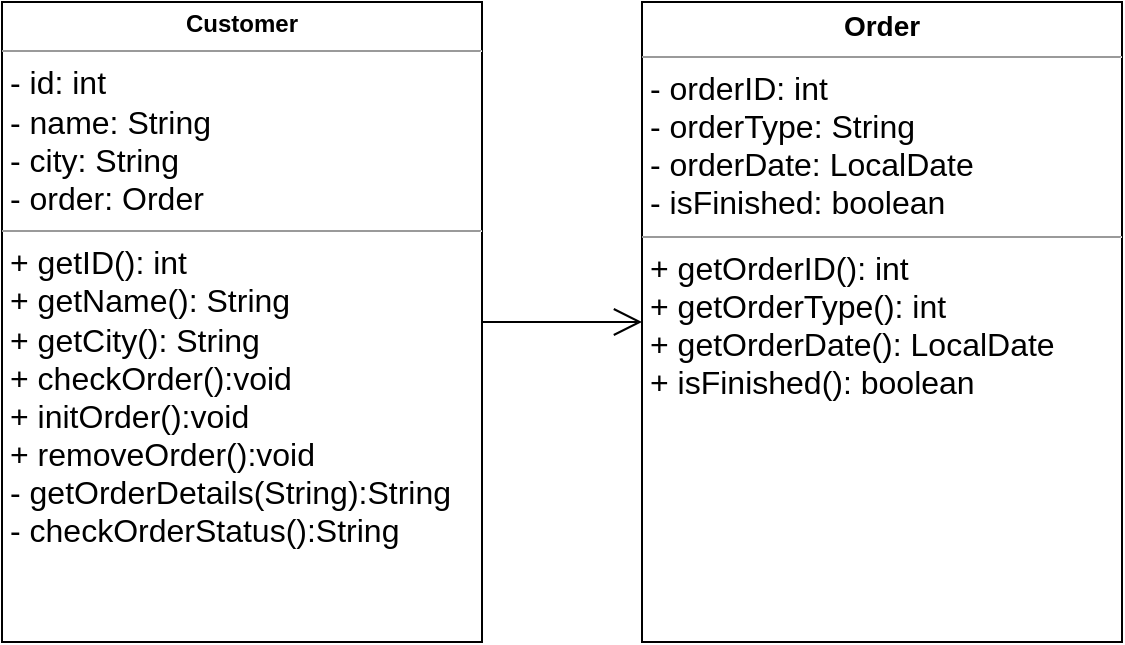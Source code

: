 <mxfile>
    <diagram id="yUIq9OjsWsYa8B09KO9P" name="assoziation_1">
        <mxGraphModel dx="347" dy="464" grid="1" gridSize="10" guides="1" tooltips="1" connect="1" arrows="1" fold="1" page="1" pageScale="1" pageWidth="827" pageHeight="1169" math="0" shadow="0">
            <root>
                <mxCell id="0"/>
                <mxCell id="1" parent="0"/>
                <mxCell id="2" value="&lt;p style=&quot;margin: 0px ; margin-top: 4px ; text-align: center&quot;&gt;&lt;font style=&quot;font-size: 12px&quot;&gt;&lt;b&gt;Customer&lt;/b&gt;&lt;/font&gt;&lt;/p&gt;&lt;hr size=&quot;1&quot;&gt;&lt;p style=&quot;margin: 0px ; margin-left: 4px&quot;&gt;&lt;font size=&quot;3&quot;&gt;- id: int&lt;/font&gt;&lt;/p&gt;&lt;p style=&quot;margin: 0px ; margin-left: 4px&quot;&gt;&lt;font size=&quot;3&quot;&gt;- name: String&lt;br&gt;&lt;/font&gt;&lt;/p&gt;&lt;p style=&quot;margin: 0px ; margin-left: 4px&quot;&gt;&lt;font size=&quot;3&quot;&gt;- city: String&lt;br&gt;&lt;/font&gt;&lt;/p&gt;&lt;p style=&quot;margin: 0px ; margin-left: 4px&quot;&gt;&lt;font size=&quot;3&quot;&gt;- order: Order&lt;/font&gt;&lt;/p&gt;&lt;hr size=&quot;1&quot;&gt;&lt;p style=&quot;margin: 0px ; margin-left: 4px&quot;&gt;&lt;font size=&quot;3&quot;&gt;+ getID&lt;/font&gt;&lt;span style=&quot;font-size: medium&quot;&gt;(): int&lt;/span&gt;&lt;/p&gt;&lt;p style=&quot;margin: 0px ; margin-left: 4px&quot;&gt;&lt;font size=&quot;3&quot;&gt;+ getName(): String&lt;br&gt;&lt;/font&gt;&lt;/p&gt;&lt;p style=&quot;margin: 0px ; margin-left: 4px&quot;&gt;&lt;font size=&quot;3&quot;&gt;+ getCity(): String&lt;br&gt;&lt;/font&gt;&lt;/p&gt;&lt;p style=&quot;margin: 0px ; margin-left: 4px&quot;&gt;&lt;font size=&quot;3&quot;&gt;+ checkOrder():void&lt;/font&gt;&lt;/p&gt;&lt;p style=&quot;margin: 0px ; margin-left: 4px&quot;&gt;&lt;font size=&quot;3&quot;&gt;+ initOrder():void&lt;br&gt;&lt;/font&gt;&lt;/p&gt;&lt;p style=&quot;margin: 0px ; margin-left: 4px&quot;&gt;&lt;span style=&quot;font-size: medium&quot;&gt;+ removeOrder():void&lt;/span&gt;&lt;font size=&quot;3&quot;&gt;&lt;br&gt;&lt;/font&gt;&lt;/p&gt;&lt;p style=&quot;margin: 0px ; margin-left: 4px&quot;&gt;&lt;span style=&quot;font-size: medium&quot;&gt;- getOrderDetails(String):String&lt;/span&gt;&lt;br&gt;&lt;/p&gt;&lt;p style=&quot;margin: 0px ; margin-left: 4px&quot;&gt;&lt;span style=&quot;font-size: medium&quot;&gt;- checkOrderStatus():String&lt;/span&gt;&lt;span style=&quot;font-size: medium&quot;&gt;&lt;br&gt;&lt;/span&gt;&lt;/p&gt;&lt;p style=&quot;margin: 0px ; margin-left: 4px&quot;&gt;&lt;br&gt;&lt;/p&gt;" style="verticalAlign=top;align=left;overflow=fill;fontSize=12;fontFamily=Helvetica;html=1;" parent="1" vertex="1">
                    <mxGeometry x="80" y="200" width="240" height="320" as="geometry"/>
                </mxCell>
                <mxCell id="4" value="&lt;p style=&quot;margin: 0px ; margin-top: 4px ; text-align: center&quot;&gt;&lt;b&gt;&lt;font style=&quot;font-size: 14px&quot;&gt;Order&lt;/font&gt;&lt;/b&gt;&lt;/p&gt;&lt;hr size=&quot;1&quot;&gt;&lt;p style=&quot;margin: 0px ; margin-left: 4px&quot;&gt;&lt;font size=&quot;3&quot;&gt;- orderID: int&lt;/font&gt;&lt;/p&gt;&lt;p style=&quot;margin: 0px ; margin-left: 4px&quot;&gt;&lt;font size=&quot;3&quot;&gt;- orderType: String&lt;br&gt;&lt;/font&gt;&lt;/p&gt;&lt;p style=&quot;margin: 0px ; margin-left: 4px&quot;&gt;&lt;font size=&quot;3&quot;&gt;- orderDate: LocalDate&lt;br&gt;&lt;/font&gt;&lt;/p&gt;&lt;p style=&quot;margin: 0px ; margin-left: 4px&quot;&gt;&lt;font size=&quot;3&quot;&gt;- isFinished: boolean&lt;/font&gt;&lt;/p&gt;&lt;hr size=&quot;1&quot;&gt;&lt;p style=&quot;margin: 0px ; margin-left: 4px&quot;&gt;&lt;font size=&quot;3&quot;&gt;+ getOrderID(): int&lt;/font&gt;&lt;/p&gt;&lt;p style=&quot;margin: 0px ; margin-left: 4px&quot;&gt;&lt;font size=&quot;3&quot;&gt;+ getOrderType&lt;/font&gt;&lt;font size=&quot;3&quot;&gt;(): int&lt;br&gt;&lt;/font&gt;&lt;/p&gt;&lt;p style=&quot;margin: 0px ; margin-left: 4px&quot;&gt;&lt;font size=&quot;3&quot;&gt;+ getOrderDate(): LocalDate&lt;/font&gt;&lt;/p&gt;&lt;p style=&quot;margin: 0px ; margin-left: 4px&quot;&gt;&lt;font size=&quot;3&quot;&gt;+ isFinished(): boolean&lt;br&gt;&lt;/font&gt;&lt;/p&gt;&lt;p style=&quot;margin: 0px ; margin-left: 4px&quot;&gt;&lt;font size=&quot;3&quot;&gt;&lt;br&gt;&lt;/font&gt;&lt;/p&gt;&lt;p style=&quot;margin: 0px ; margin-left: 4px&quot;&gt;&lt;font size=&quot;3&quot;&gt;&lt;br&gt;&lt;/font&gt;&lt;/p&gt;&lt;p style=&quot;margin: 0px ; margin-left: 4px&quot;&gt;&lt;br&gt;&lt;/p&gt;&lt;p style=&quot;margin: 0px ; margin-left: 4px&quot;&gt;&lt;br&gt;&lt;/p&gt;&lt;p style=&quot;margin: 0px ; margin-left: 4px&quot;&gt;&lt;br&gt;&lt;/p&gt;" style="verticalAlign=top;align=left;overflow=fill;fontSize=12;fontFamily=Helvetica;html=1;" parent="1" vertex="1">
                    <mxGeometry x="400" y="200" width="240" height="320" as="geometry"/>
                </mxCell>
                <mxCell id="-NN135ioDv2Z1J7H-tD2-10" value="" style="endArrow=open;endFill=1;endSize=12;html=1;exitX=1;exitY=0.5;exitDx=0;exitDy=0;entryX=0;entryY=0.5;entryDx=0;entryDy=0;" parent="1" source="2" target="4" edge="1">
                    <mxGeometry width="160" relative="1" as="geometry">
                        <mxPoint x="310" y="370" as="sourcePoint"/>
                        <mxPoint x="410" y="370" as="targetPoint"/>
                    </mxGeometry>
                </mxCell>
            </root>
        </mxGraphModel>
    </diagram>
    <diagram name="assoziation_2" id="EnoxM54BfcayD7q199p8">
        <mxGraphModel dx="603" dy="464" grid="1" gridSize="10" guides="1" tooltips="1" connect="1" arrows="1" fold="1" page="1" pageScale="1" pageWidth="827" pageHeight="1169" math="0" shadow="0">
            <root>
                <mxCell id="UkVyv8-aow0fDE7tGKM6-0"/>
                <mxCell id="UkVyv8-aow0fDE7tGKM6-1" parent="UkVyv8-aow0fDE7tGKM6-0"/>
                <mxCell id="UkVyv8-aow0fDE7tGKM6-2" value="&lt;p style=&quot;margin: 0px ; margin-top: 4px ; text-align: center&quot;&gt;&lt;font style=&quot;font-size: 12px&quot;&gt;&lt;b&gt;Customer&lt;/b&gt;&lt;/font&gt;&lt;/p&gt;&lt;hr size=&quot;1&quot;&gt;&lt;p style=&quot;margin: 0px ; margin-left: 4px&quot;&gt;&lt;font size=&quot;3&quot;&gt;- id: int&lt;/font&gt;&lt;/p&gt;&lt;p style=&quot;margin: 0px ; margin-left: 4px&quot;&gt;&lt;font size=&quot;3&quot;&gt;- name: String&lt;br&gt;&lt;/font&gt;&lt;/p&gt;&lt;p style=&quot;margin: 0px ; margin-left: 4px&quot;&gt;&lt;font size=&quot;3&quot;&gt;- city: String&lt;br&gt;&lt;/font&gt;&lt;/p&gt;&lt;p style=&quot;margin: 0px ; margin-left: 4px&quot;&gt;&lt;font size=&quot;3&quot;&gt;- order: Order&lt;/font&gt;&lt;/p&gt;&lt;hr size=&quot;1&quot;&gt;&lt;p style=&quot;margin: 0px 0px 0px 4px&quot;&gt;&lt;font size=&quot;3&quot;&gt;+ getID&lt;/font&gt;&lt;span style=&quot;font-size: medium&quot;&gt;(): int&lt;/span&gt;&lt;/p&gt;&lt;p style=&quot;margin: 0px 0px 0px 4px&quot;&gt;&lt;font size=&quot;3&quot;&gt;+ getName(): String&lt;br&gt;&lt;/font&gt;&lt;/p&gt;&lt;p style=&quot;margin: 0px 0px 0px 4px&quot;&gt;&lt;font size=&quot;3&quot;&gt;+ getCity(): String&lt;br&gt;&lt;/font&gt;&lt;/p&gt;&lt;p style=&quot;margin: 0px 0px 0px 4px&quot;&gt;&lt;font size=&quot;3&quot;&gt;+ checkOrder():void&lt;/font&gt;&lt;/p&gt;&lt;p style=&quot;margin: 0px 0px 0px 4px&quot;&gt;&lt;font size=&quot;3&quot;&gt;+ initOrder():void&lt;br&gt;&lt;/font&gt;&lt;/p&gt;&lt;p style=&quot;margin: 0px 0px 0px 4px&quot;&gt;&lt;span style=&quot;font-size: medium&quot;&gt;+ removeOrder():void&lt;/span&gt;&lt;font size=&quot;3&quot;&gt;&lt;br&gt;&lt;/font&gt;&lt;/p&gt;&lt;p style=&quot;margin: 0px 0px 0px 4px&quot;&gt;&lt;span style=&quot;font-size: medium&quot;&gt;- getOrderDetails(String):String&lt;/span&gt;&lt;br&gt;&lt;/p&gt;&lt;p style=&quot;margin: 0px 0px 0px 4px&quot;&gt;&lt;span style=&quot;font-size: medium&quot;&gt;- checkOrderStatus():String&lt;/span&gt;&lt;/p&gt;&lt;p style=&quot;margin: 0px ; margin-left: 4px&quot;&gt;&lt;br&gt;&lt;/p&gt;" style="verticalAlign=top;align=left;overflow=fill;fontSize=12;fontFamily=Helvetica;html=1;" parent="UkVyv8-aow0fDE7tGKM6-1" vertex="1">
                    <mxGeometry x="80" y="200" width="240" height="320" as="geometry"/>
                </mxCell>
                <mxCell id="UkVyv8-aow0fDE7tGKM6-3" value="&lt;p style=&quot;margin: 0px ; margin-top: 4px ; text-align: center&quot;&gt;&lt;b&gt;&lt;font style=&quot;font-size: 14px&quot;&gt;Order&lt;/font&gt;&lt;/b&gt;&lt;/p&gt;&lt;hr size=&quot;1&quot;&gt;&lt;p style=&quot;margin: 0px ; margin-left: 4px&quot;&gt;&lt;font size=&quot;3&quot;&gt;- orderID: int&lt;/font&gt;&lt;/p&gt;&lt;p style=&quot;margin: 0px ; margin-left: 4px&quot;&gt;&lt;font size=&quot;3&quot;&gt;- orderType: String&lt;br&gt;&lt;/font&gt;&lt;/p&gt;&lt;p style=&quot;margin: 0px ; margin-left: 4px&quot;&gt;&lt;font size=&quot;3&quot;&gt;- orderDate: LocalDate&lt;br&gt;&lt;/font&gt;&lt;/p&gt;&lt;p style=&quot;margin: 0px ; margin-left: 4px&quot;&gt;&lt;font size=&quot;3&quot;&gt;- isFinished: boolean&lt;/font&gt;&lt;/p&gt;&lt;p style=&quot;margin: 0px ; margin-left: 4px&quot;&gt;&lt;font size=&quot;3&quot;&gt;- timer: Timer&lt;/font&gt;&lt;/p&gt;&lt;hr size=&quot;1&quot;&gt;&lt;p style=&quot;margin: 0px ; margin-left: 4px&quot;&gt;&lt;font size=&quot;3&quot;&gt;+ getOrderID(): int&lt;/font&gt;&lt;/p&gt;&lt;p style=&quot;margin: 0px ; margin-left: 4px&quot;&gt;&lt;font size=&quot;3&quot;&gt;+ getOrderType&lt;/font&gt;&lt;font size=&quot;3&quot;&gt;(): int&lt;br&gt;&lt;/font&gt;&lt;/p&gt;&lt;p style=&quot;margin: 0px ; margin-left: 4px&quot;&gt;&lt;font size=&quot;3&quot;&gt;+ getOrderDate(): LocalDate&lt;/font&gt;&lt;/p&gt;&lt;p style=&quot;margin: 0px ; margin-left: 4px&quot;&gt;&lt;font size=&quot;3&quot;&gt;+ isFinished(): boolean&lt;br&gt;&lt;/font&gt;&lt;/p&gt;&lt;p style=&quot;margin: 0px ; margin-left: 4px&quot;&gt;&lt;font size=&quot;3&quot;&gt;- finishOrder(): void&lt;/font&gt;&lt;/p&gt;&lt;p style=&quot;margin: 0px ; margin-left: 4px&quot;&gt;&lt;font size=&quot;3&quot;&gt;- startTimer(): void&lt;/font&gt;&lt;/p&gt;&lt;p style=&quot;margin: 0px ; margin-left: 4px&quot;&gt;&lt;font size=&quot;3&quot;&gt;&lt;br&gt;&lt;/font&gt;&lt;/p&gt;&lt;p style=&quot;margin: 0px ; margin-left: 4px&quot;&gt;&lt;br&gt;&lt;/p&gt;&lt;p style=&quot;margin: 0px ; margin-left: 4px&quot;&gt;&lt;font size=&quot;3&quot;&gt;&lt;br&gt;&lt;/font&gt;&lt;/p&gt;&lt;p style=&quot;margin: 0px ; margin-left: 4px&quot;&gt;&lt;font size=&quot;3&quot;&gt;&lt;br&gt;&lt;/font&gt;&lt;/p&gt;&lt;p style=&quot;margin: 0px ; margin-left: 4px&quot;&gt;&lt;br&gt;&lt;/p&gt;&lt;p style=&quot;margin: 0px ; margin-left: 4px&quot;&gt;&lt;br&gt;&lt;/p&gt;&lt;p style=&quot;margin: 0px ; margin-left: 4px&quot;&gt;&lt;br&gt;&lt;/p&gt;" style="verticalAlign=top;align=left;overflow=fill;fontSize=12;fontFamily=Helvetica;html=1;" parent="UkVyv8-aow0fDE7tGKM6-1" vertex="1">
                    <mxGeometry x="400" y="200" width="240" height="320" as="geometry"/>
                </mxCell>
                <mxCell id="m3SlFZTbt4nwbcJ_x8Hj-0" value="" style="endArrow=open;endFill=1;endSize=12;html=1;entryX=0;entryY=0.5;entryDx=0;entryDy=0;" parent="UkVyv8-aow0fDE7tGKM6-1" edge="1">
                    <mxGeometry width="160" relative="1" as="geometry">
                        <mxPoint x="320" y="360" as="sourcePoint"/>
                        <mxPoint x="400" y="360" as="targetPoint"/>
                    </mxGeometry>
                </mxCell>
            </root>
        </mxGraphModel>
    </diagram>
    <diagram name="assoziation_3" id="RKmwS_RyS6hoJ0lS25VG">
        <mxGraphModel dx="603" dy="464" grid="1" gridSize="10" guides="1" tooltips="1" connect="1" arrows="1" fold="1" page="1" pageScale="1" pageWidth="827" pageHeight="1169" math="0" shadow="0">
            <root>
                <mxCell id="0XYWD5wwnoSaix6HuJIi-0"/>
                <mxCell id="0XYWD5wwnoSaix6HuJIi-1" parent="0XYWD5wwnoSaix6HuJIi-0"/>
                <mxCell id="0XYWD5wwnoSaix6HuJIi-2" value="&lt;p style=&quot;margin: 0px ; margin-top: 4px ; text-align: center&quot;&gt;&lt;font style=&quot;font-size: 12px&quot;&gt;&lt;b&gt;Customer&lt;/b&gt;&lt;/font&gt;&lt;/p&gt;&lt;hr size=&quot;1&quot;&gt;&lt;p style=&quot;margin: 0px ; margin-left: 4px&quot;&gt;&lt;font size=&quot;3&quot;&gt;- id: int&lt;/font&gt;&lt;/p&gt;&lt;p style=&quot;margin: 0px ; margin-left: 4px&quot;&gt;&lt;font size=&quot;3&quot;&gt;- name: String&lt;br&gt;&lt;/font&gt;&lt;/p&gt;&lt;p style=&quot;margin: 0px ; margin-left: 4px&quot;&gt;&lt;font size=&quot;3&quot;&gt;- city: String&lt;br&gt;&lt;/font&gt;&lt;/p&gt;&lt;p style=&quot;margin: 0px ; margin-left: 4px&quot;&gt;&lt;font size=&quot;3&quot;&gt;- order: Order&lt;/font&gt;&lt;/p&gt;&lt;hr size=&quot;1&quot;&gt;&lt;p style=&quot;margin: 0px 0px 0px 4px&quot;&gt;&lt;font size=&quot;3&quot;&gt;+ getID&lt;/font&gt;&lt;span style=&quot;font-size: medium&quot;&gt;(): int&lt;/span&gt;&lt;/p&gt;&lt;p style=&quot;margin: 0px 0px 0px 4px&quot;&gt;&lt;font size=&quot;3&quot;&gt;+ getName(): String&lt;br&gt;&lt;/font&gt;&lt;/p&gt;&lt;p style=&quot;margin: 0px 0px 0px 4px&quot;&gt;&lt;font size=&quot;3&quot;&gt;+ getCity(): String&lt;br&gt;&lt;/font&gt;&lt;/p&gt;&lt;p style=&quot;margin: 0px 0px 0px 4px&quot;&gt;&lt;font size=&quot;3&quot;&gt;+ checkOrder():void&lt;/font&gt;&lt;/p&gt;&lt;p style=&quot;margin: 0px 0px 0px 4px&quot;&gt;&lt;font size=&quot;3&quot;&gt;+ initOrder():void&lt;br&gt;&lt;/font&gt;&lt;/p&gt;&lt;p style=&quot;margin: 0px 0px 0px 4px&quot;&gt;&lt;span style=&quot;font-size: medium&quot;&gt;+ removeOrder():void&lt;/span&gt;&lt;font size=&quot;3&quot;&gt;&lt;br&gt;&lt;/font&gt;&lt;/p&gt;&lt;p style=&quot;margin: 0px 0px 0px 4px&quot;&gt;&lt;span style=&quot;font-size: medium&quot;&gt;- getOrderDetails(String):String&lt;/span&gt;&lt;br&gt;&lt;/p&gt;&lt;p style=&quot;margin: 0px 0px 0px 4px&quot;&gt;&lt;span style=&quot;font-size: medium&quot;&gt;- checkOrderStatus():String&lt;/span&gt;&lt;/p&gt;&lt;p style=&quot;margin: 0px 0px 0px 4px&quot;&gt;&lt;span style=&quot;font-size: medium&quot;&gt;+ actOnOrderFinished():void&lt;/span&gt;&lt;/p&gt;&lt;p style=&quot;margin: 0px ; margin-left: 4px&quot;&gt;&lt;br&gt;&lt;/p&gt;" style="verticalAlign=top;align=left;overflow=fill;fontSize=12;fontFamily=Helvetica;html=1;" parent="0XYWD5wwnoSaix6HuJIi-1" vertex="1">
                    <mxGeometry x="80" y="200" width="240" height="320" as="geometry"/>
                </mxCell>
                <mxCell id="0XYWD5wwnoSaix6HuJIi-3" value="&lt;p style=&quot;margin: 0px ; margin-top: 4px ; text-align: center&quot;&gt;&lt;b&gt;&lt;font style=&quot;font-size: 14px&quot;&gt;Order&lt;/font&gt;&lt;/b&gt;&lt;/p&gt;&lt;hr size=&quot;1&quot;&gt;&lt;p style=&quot;margin: 0px ; margin-left: 4px&quot;&gt;&lt;font size=&quot;3&quot;&gt;- orderID: int&lt;/font&gt;&lt;/p&gt;&lt;p style=&quot;margin: 0px ; margin-left: 4px&quot;&gt;&lt;font size=&quot;3&quot;&gt;- orderType: String&lt;br&gt;&lt;/font&gt;&lt;/p&gt;&lt;p style=&quot;margin: 0px ; margin-left: 4px&quot;&gt;&lt;font size=&quot;3&quot;&gt;- orderDate: LocalDate&lt;br&gt;&lt;/font&gt;&lt;/p&gt;&lt;p style=&quot;margin: 0px ; margin-left: 4px&quot;&gt;&lt;font size=&quot;3&quot;&gt;- isFinished: boolean&lt;/font&gt;&lt;/p&gt;&lt;p style=&quot;margin: 0px ; margin-left: 4px&quot;&gt;&lt;font size=&quot;3&quot;&gt;- timer: Timer&lt;/font&gt;&lt;/p&gt;&lt;p style=&quot;margin: 0px ; margin-left: 4px&quot;&gt;&lt;font size=&quot;3&quot;&gt;- customer: Customer&lt;/font&gt;&lt;/p&gt;&lt;hr size=&quot;1&quot;&gt;&lt;p style=&quot;margin: 0px ; margin-left: 4px&quot;&gt;&lt;font size=&quot;3&quot;&gt;+ getOrderID(): int&lt;/font&gt;&lt;/p&gt;&lt;p style=&quot;margin: 0px ; margin-left: 4px&quot;&gt;&lt;font size=&quot;3&quot;&gt;+ getOrderType&lt;/font&gt;&lt;font size=&quot;3&quot;&gt;(): int&lt;br&gt;&lt;/font&gt;&lt;/p&gt;&lt;p style=&quot;margin: 0px ; margin-left: 4px&quot;&gt;&lt;font size=&quot;3&quot;&gt;+ getOrderDate(): LocalDate&lt;/font&gt;&lt;/p&gt;&lt;p style=&quot;margin: 0px ; margin-left: 4px&quot;&gt;&lt;font size=&quot;3&quot;&gt;+ isFinished(): boolean&lt;br&gt;&lt;/font&gt;&lt;/p&gt;&lt;p style=&quot;margin: 0px ; margin-left: 4px&quot;&gt;&lt;font size=&quot;3&quot;&gt;- finishOrder(): void&lt;/font&gt;&lt;/p&gt;&lt;p style=&quot;margin: 0px ; margin-left: 4px&quot;&gt;&lt;font size=&quot;3&quot;&gt;- startTimer(): void&lt;/font&gt;&lt;/p&gt;&lt;p style=&quot;margin: 0px ; margin-left: 4px&quot;&gt;&lt;font size=&quot;3&quot;&gt;&lt;br&gt;&lt;/font&gt;&lt;/p&gt;&lt;p style=&quot;margin: 0px ; margin-left: 4px&quot;&gt;&lt;br&gt;&lt;/p&gt;&lt;p style=&quot;margin: 0px ; margin-left: 4px&quot;&gt;&lt;font size=&quot;3&quot;&gt;&lt;br&gt;&lt;/font&gt;&lt;/p&gt;&lt;p style=&quot;margin: 0px ; margin-left: 4px&quot;&gt;&lt;font size=&quot;3&quot;&gt;&lt;br&gt;&lt;/font&gt;&lt;/p&gt;&lt;p style=&quot;margin: 0px ; margin-left: 4px&quot;&gt;&lt;br&gt;&lt;/p&gt;&lt;p style=&quot;margin: 0px ; margin-left: 4px&quot;&gt;&lt;br&gt;&lt;/p&gt;&lt;p style=&quot;margin: 0px ; margin-left: 4px&quot;&gt;&lt;br&gt;&lt;/p&gt;" style="verticalAlign=top;align=left;overflow=fill;fontSize=12;fontFamily=Helvetica;html=1;" parent="0XYWD5wwnoSaix6HuJIi-1" vertex="1">
                    <mxGeometry x="400" y="200" width="240" height="320" as="geometry"/>
                </mxCell>
                <mxCell id="0XYWD5wwnoSaix6HuJIi-12" value="" style="endArrow=open;endFill=1;endSize=12;html=1;exitX=1;exitY=0.5;exitDx=0;exitDy=0;entryX=0;entryY=0.5;entryDx=0;entryDy=0;" parent="0XYWD5wwnoSaix6HuJIi-1" source="0XYWD5wwnoSaix6HuJIi-2" target="0XYWD5wwnoSaix6HuJIi-3" edge="1">
                    <mxGeometry width="160" relative="1" as="geometry">
                        <mxPoint x="320" y="400" as="sourcePoint"/>
                        <mxPoint x="370" y="340" as="targetPoint"/>
                    </mxGeometry>
                </mxCell>
                <mxCell id="DEZCVIBa7c3rOAVR_hB_-0" value="" style="endArrow=open;endFill=1;endSize=12;html=1;exitX=-0.016;exitY=0.585;exitDx=0;exitDy=0;exitPerimeter=0;" parent="0XYWD5wwnoSaix6HuJIi-1" source="0XYWD5wwnoSaix6HuJIi-3" edge="1">
                    <mxGeometry width="160" relative="1" as="geometry">
                        <mxPoint x="330" y="370" as="sourcePoint"/>
                        <mxPoint x="320" y="387" as="targetPoint"/>
                    </mxGeometry>
                </mxCell>
            </root>
        </mxGraphModel>
    </diagram>
</mxfile>